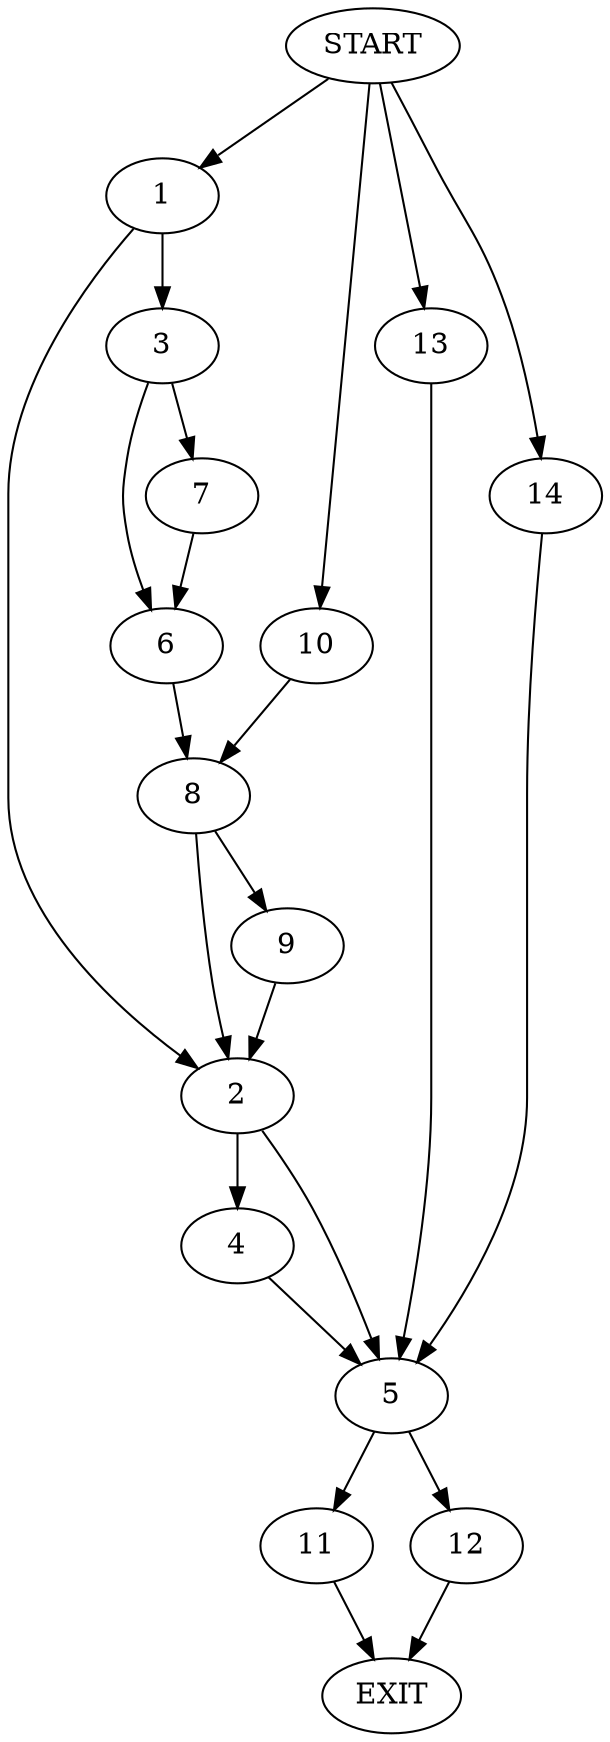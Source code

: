 digraph {
0 [label="START"]
15 [label="EXIT"]
0 -> 1
1 -> 2
1 -> 3
2 -> 4
2 -> 5
3 -> 6
3 -> 7
7 -> 6
6 -> 8
8 -> 2
8 -> 9
0 -> 10
10 -> 8
9 -> 2
4 -> 5
5 -> 11
5 -> 12
0 -> 13
13 -> 5
0 -> 14
14 -> 5
11 -> 15
12 -> 15
}
